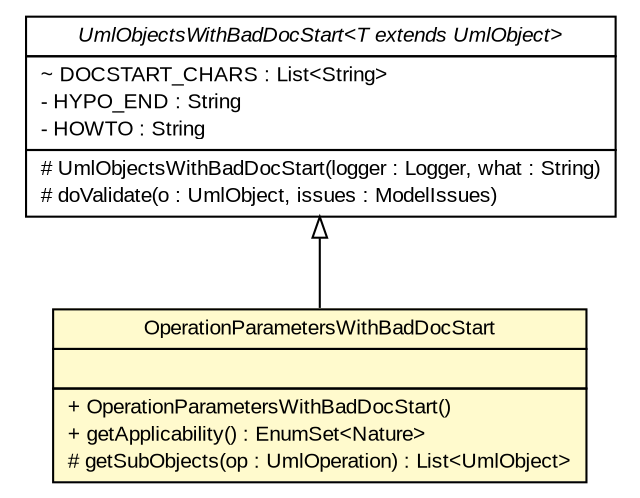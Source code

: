 #!/usr/local/bin/dot
#
# Class diagram 
# Generated by UMLGraph version R5_6_6-6-g3bdff0 (http://www.umlgraph.org/)
#

digraph G {
	edge [fontname="arial",fontsize=10,labelfontname="arial",labelfontsize=10];
	node [fontname="arial",fontsize=10,shape=plaintext];
	nodesep=0.25;
	ranksep=0.5;
	// org.tanjakostic.jcleancim.validation.OperationValidator.OperationParametersWithBadDocStart
	c144414 [label=<<table title="org.tanjakostic.jcleancim.validation.OperationValidator.OperationParametersWithBadDocStart" border="0" cellborder="1" cellspacing="0" cellpadding="2" port="p" bgcolor="lemonChiffon" href="./OperationValidator.OperationParametersWithBadDocStart.html">
		<tr><td><table border="0" cellspacing="0" cellpadding="1">
<tr><td align="center" balign="center"> OperationParametersWithBadDocStart </td></tr>
		</table></td></tr>
		<tr><td><table border="0" cellspacing="0" cellpadding="1">
<tr><td align="left" balign="left">  </td></tr>
		</table></td></tr>
		<tr><td><table border="0" cellspacing="0" cellpadding="1">
<tr><td align="left" balign="left"> + OperationParametersWithBadDocStart() </td></tr>
<tr><td align="left" balign="left"> + getApplicability() : EnumSet&lt;Nature&gt; </td></tr>
<tr><td align="left" balign="left"> # getSubObjects(op : UmlOperation) : List&lt;UmlObject&gt; </td></tr>
		</table></td></tr>
		</table>>, URL="./OperationValidator.OperationParametersWithBadDocStart.html", fontname="arial", fontcolor="black", fontsize=10.0];
	// org.tanjakostic.jcleancim.validation.AbstractRule.UmlObjectsWithBadDocStart<T extends org.tanjakostic.jcleancim.model.UmlObject>
	c144552 [label=<<table title="org.tanjakostic.jcleancim.validation.AbstractRule.UmlObjectsWithBadDocStart" border="0" cellborder="1" cellspacing="0" cellpadding="2" port="p" href="./AbstractRule.UmlObjectsWithBadDocStart.html">
		<tr><td><table border="0" cellspacing="0" cellpadding="1">
<tr><td align="center" balign="center"><font face="Arial Italic"> UmlObjectsWithBadDocStart&lt;T extends UmlObject&gt; </font></td></tr>
		</table></td></tr>
		<tr><td><table border="0" cellspacing="0" cellpadding="1">
<tr><td align="left" balign="left"> ~ DOCSTART_CHARS : List&lt;String&gt; </td></tr>
<tr><td align="left" balign="left"> - HYPO_END : String </td></tr>
<tr><td align="left" balign="left"> - HOWTO : String </td></tr>
		</table></td></tr>
		<tr><td><table border="0" cellspacing="0" cellpadding="1">
<tr><td align="left" balign="left"> # UmlObjectsWithBadDocStart(logger : Logger, what : String) </td></tr>
<tr><td align="left" balign="left"> # doValidate(o : UmlObject, issues : ModelIssues) </td></tr>
		</table></td></tr>
		</table>>, URL="./AbstractRule.UmlObjectsWithBadDocStart.html", fontname="arial", fontcolor="black", fontsize=10.0];
	//org.tanjakostic.jcleancim.validation.OperationValidator.OperationParametersWithBadDocStart extends org.tanjakostic.jcleancim.validation.AbstractRule.UmlObjectsWithBadDocStart<org.tanjakostic.jcleancim.model.UmlOperation>
	c144552:p -> c144414:p [dir=back,arrowtail=empty];
}

